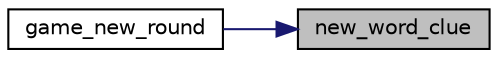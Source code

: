 digraph "new_word_clue"
{
 // LATEX_PDF_SIZE
  edge [fontname="Helvetica",fontsize="10",labelfontname="Helvetica",labelfontsize="10"];
  node [fontname="Helvetica",fontsize="10",shape=record];
  rankdir="RL";
  Node1 [label="new_word_clue",height=0.2,width=0.4,color="black", fillcolor="grey75", style="filled", fontcolor="black",tooltip="Initiates the contents of a new word clue."];
  Node1 -> Node2 [dir="back",color="midnightblue",fontsize="10",style="solid",fontname="Helvetica"];
  Node2 [label="game_new_round",height=0.2,width=0.4,color="black", fillcolor="white", style="filled",URL="$group__game.html#gab01706a4b71bd825fc64ce7032ff115c",tooltip="Creates a new round."];
}
